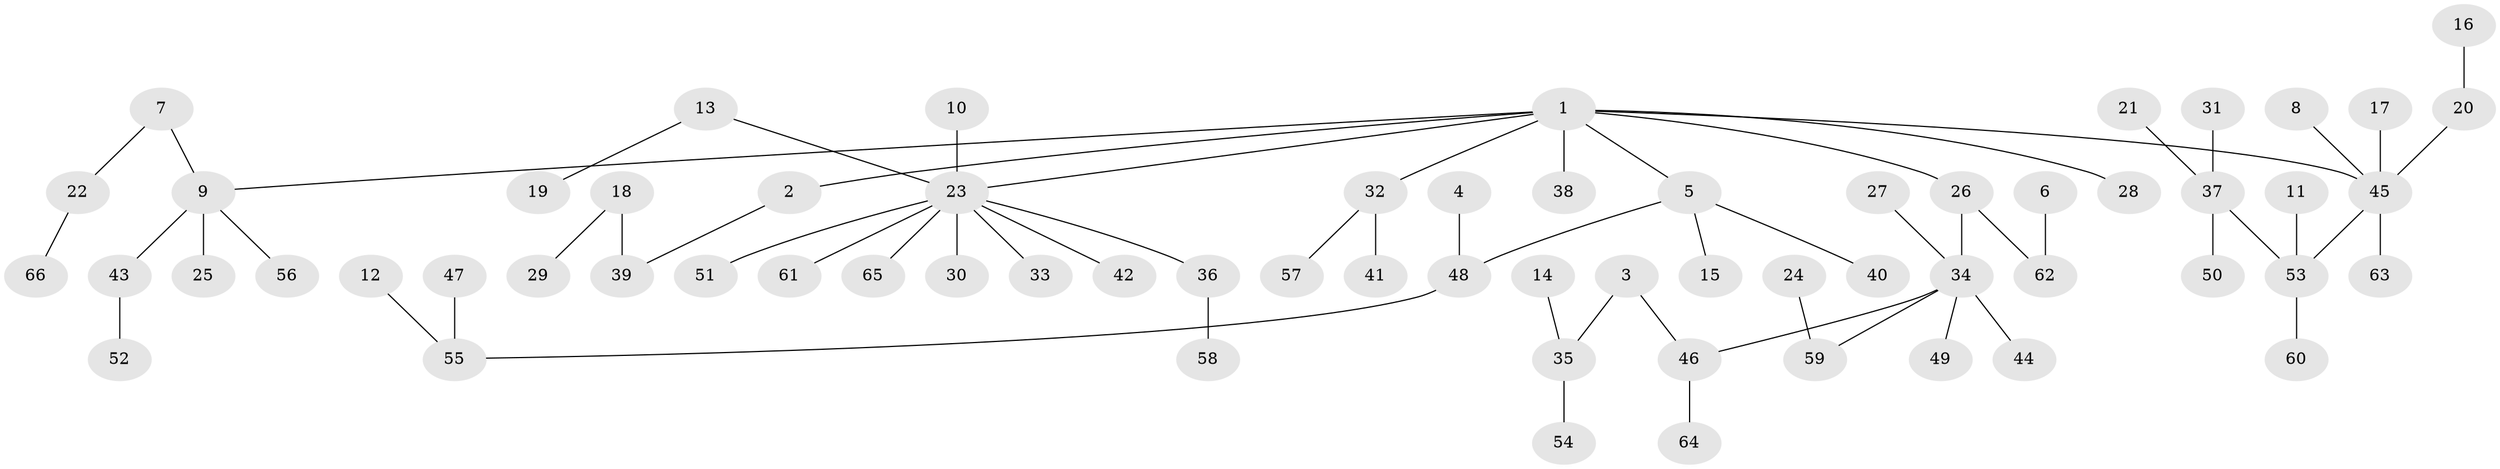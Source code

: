 // original degree distribution, {5: 0.030303030303030304, 11: 0.007575757575757576, 4: 0.06818181818181818, 6: 0.015151515151515152, 7: 0.007575757575757576, 3: 0.08333333333333333, 2: 0.29545454545454547, 1: 0.49242424242424243}
// Generated by graph-tools (version 1.1) at 2025/50/03/09/25 03:50:18]
// undirected, 66 vertices, 65 edges
graph export_dot {
graph [start="1"]
  node [color=gray90,style=filled];
  1;
  2;
  3;
  4;
  5;
  6;
  7;
  8;
  9;
  10;
  11;
  12;
  13;
  14;
  15;
  16;
  17;
  18;
  19;
  20;
  21;
  22;
  23;
  24;
  25;
  26;
  27;
  28;
  29;
  30;
  31;
  32;
  33;
  34;
  35;
  36;
  37;
  38;
  39;
  40;
  41;
  42;
  43;
  44;
  45;
  46;
  47;
  48;
  49;
  50;
  51;
  52;
  53;
  54;
  55;
  56;
  57;
  58;
  59;
  60;
  61;
  62;
  63;
  64;
  65;
  66;
  1 -- 2 [weight=1.0];
  1 -- 5 [weight=1.0];
  1 -- 9 [weight=1.0];
  1 -- 23 [weight=1.0];
  1 -- 26 [weight=1.0];
  1 -- 28 [weight=1.0];
  1 -- 32 [weight=1.0];
  1 -- 38 [weight=1.0];
  1 -- 45 [weight=1.0];
  2 -- 39 [weight=1.0];
  3 -- 35 [weight=1.0];
  3 -- 46 [weight=1.0];
  4 -- 48 [weight=1.0];
  5 -- 15 [weight=1.0];
  5 -- 40 [weight=1.0];
  5 -- 48 [weight=1.0];
  6 -- 62 [weight=1.0];
  7 -- 9 [weight=1.0];
  7 -- 22 [weight=1.0];
  8 -- 45 [weight=1.0];
  9 -- 25 [weight=1.0];
  9 -- 43 [weight=1.0];
  9 -- 56 [weight=1.0];
  10 -- 23 [weight=1.0];
  11 -- 53 [weight=1.0];
  12 -- 55 [weight=1.0];
  13 -- 19 [weight=1.0];
  13 -- 23 [weight=1.0];
  14 -- 35 [weight=1.0];
  16 -- 20 [weight=1.0];
  17 -- 45 [weight=1.0];
  18 -- 29 [weight=1.0];
  18 -- 39 [weight=1.0];
  20 -- 45 [weight=1.0];
  21 -- 37 [weight=1.0];
  22 -- 66 [weight=1.0];
  23 -- 30 [weight=1.0];
  23 -- 33 [weight=1.0];
  23 -- 36 [weight=1.0];
  23 -- 42 [weight=1.0];
  23 -- 51 [weight=1.0];
  23 -- 61 [weight=1.0];
  23 -- 65 [weight=1.0];
  24 -- 59 [weight=1.0];
  26 -- 34 [weight=1.0];
  26 -- 62 [weight=1.0];
  27 -- 34 [weight=1.0];
  31 -- 37 [weight=1.0];
  32 -- 41 [weight=1.0];
  32 -- 57 [weight=1.0];
  34 -- 44 [weight=1.0];
  34 -- 46 [weight=1.0];
  34 -- 49 [weight=1.0];
  34 -- 59 [weight=1.0];
  35 -- 54 [weight=1.0];
  36 -- 58 [weight=1.0];
  37 -- 50 [weight=1.0];
  37 -- 53 [weight=1.0];
  43 -- 52 [weight=1.0];
  45 -- 53 [weight=1.0];
  45 -- 63 [weight=1.0];
  46 -- 64 [weight=1.0];
  47 -- 55 [weight=1.0];
  48 -- 55 [weight=1.0];
  53 -- 60 [weight=1.0];
}
